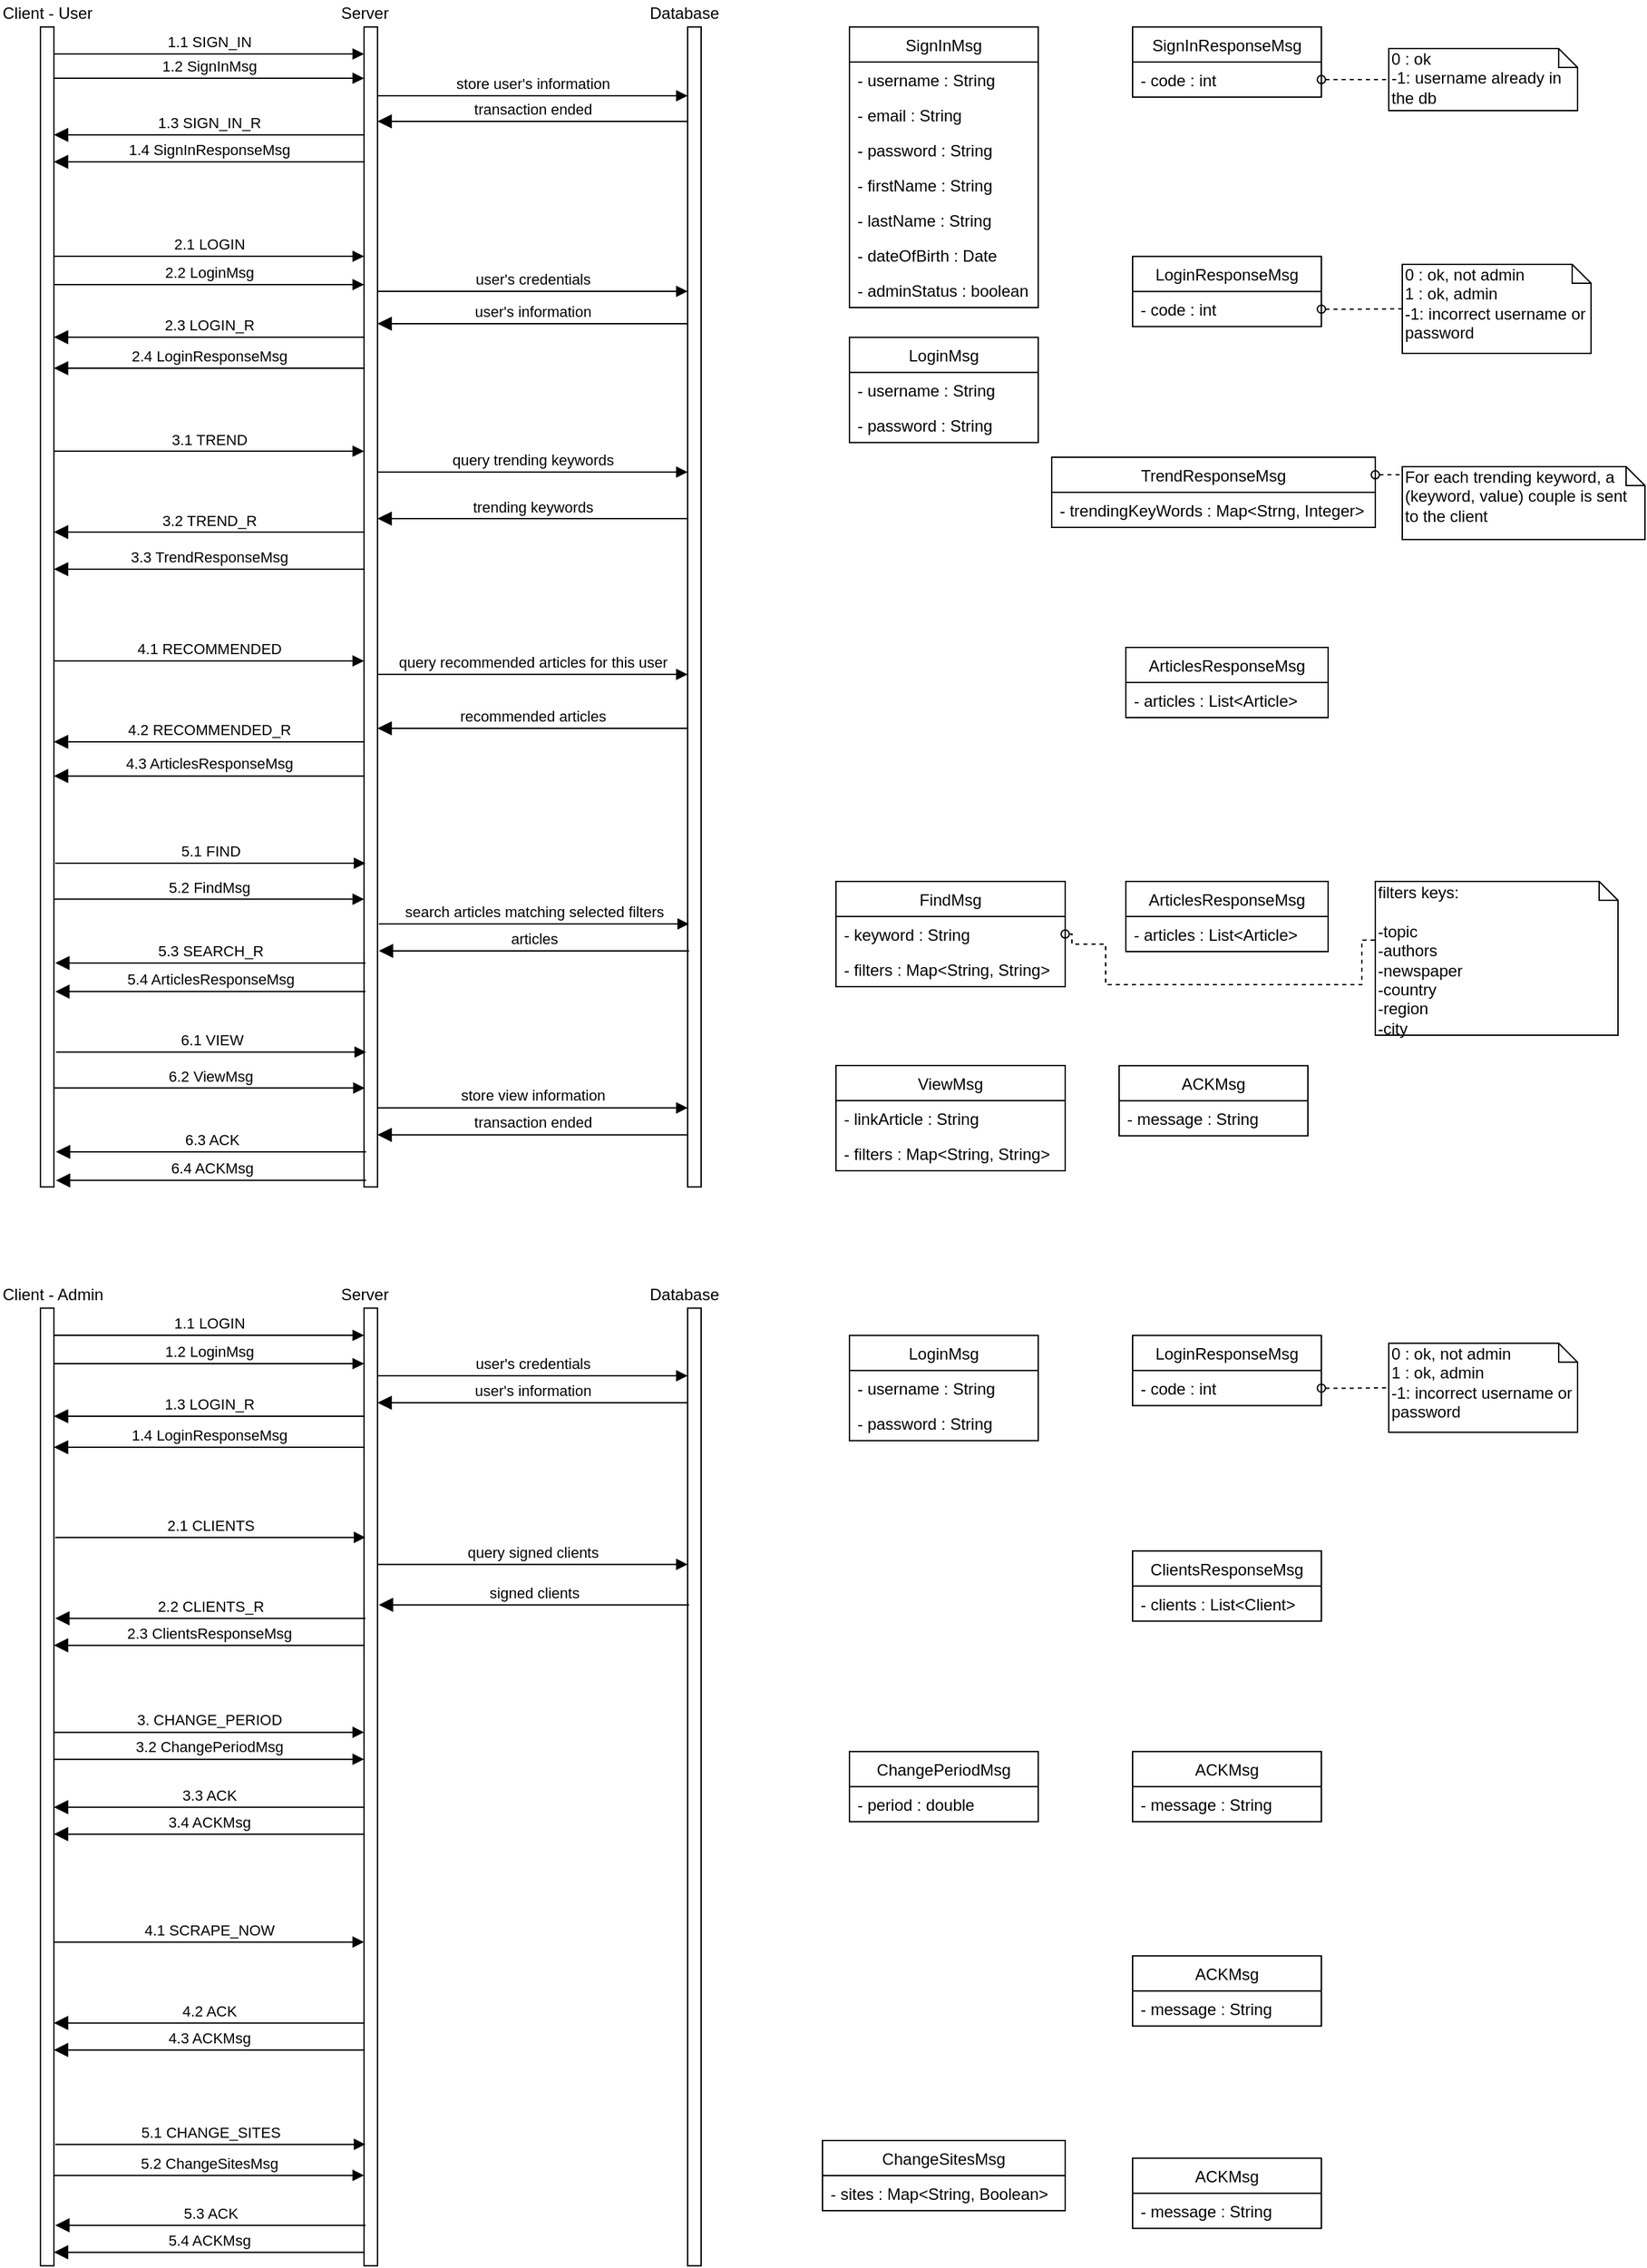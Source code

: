 <mxfile version="12.1.0" type="device" pages="1"><diagram name="Page-1" id="13e1069c-82ec-6db2-03f1-153e76fe0fe0"><mxGraphModel dx="852" dy="534" grid="1" gridSize="10" guides="1" tooltips="1" connect="1" arrows="1" fold="1" page="1" pageScale="1" pageWidth="1100" pageHeight="850" background="#ffffff" math="0" shadow="0"><root><mxCell id="0"/><mxCell id="1" parent="0"/><mxCell id="h7jsP5D9gbWnJhX_qNcJ-1" value="" style="html=1;points=[];perimeter=orthogonalPerimeter;" parent="1" vertex="1"><mxGeometry x="80" y="80" width="10" height="860" as="geometry"/></mxCell><mxCell id="h7jsP5D9gbWnJhX_qNcJ-2" value="Client - User" style="text;html=1;resizable=0;points=[];autosize=1;align=left;verticalAlign=top;spacingTop=-4;" parent="1" vertex="1"><mxGeometry x="50" y="60" width="80" height="20" as="geometry"/></mxCell><mxCell id="h7jsP5D9gbWnJhX_qNcJ-4" value="" style="html=1;points=[];perimeter=orthogonalPerimeter;" parent="1" vertex="1"><mxGeometry x="320" y="80" width="10" height="860" as="geometry"/></mxCell><mxCell id="h7jsP5D9gbWnJhX_qNcJ-5" value="Server" style="text;html=1;resizable=0;points=[];autosize=1;align=left;verticalAlign=top;spacingTop=-4;" parent="1" vertex="1"><mxGeometry x="301" y="60" width="50" height="20" as="geometry"/></mxCell><mxCell id="h7jsP5D9gbWnJhX_qNcJ-6" value="" style="html=1;points=[];perimeter=orthogonalPerimeter;" parent="1" vertex="1"><mxGeometry x="560" y="80" width="10" height="860" as="geometry"/></mxCell><mxCell id="h7jsP5D9gbWnJhX_qNcJ-7" value="Database" style="text;html=1;resizable=0;points=[];autosize=1;align=left;verticalAlign=top;spacingTop=-4;" parent="1" vertex="1"><mxGeometry x="530.167" y="60" width="70" height="20" as="geometry"/></mxCell><mxCell id="h7jsP5D9gbWnJhX_qNcJ-8" value="1.1 SIGN_IN" style="html=1;verticalAlign=bottom;startArrow=none;startFill=0;endArrow=block;startSize=8;" parent="1" edge="1"><mxGeometry width="60" relative="1" as="geometry"><mxPoint x="90" y="100" as="sourcePoint"/><mxPoint x="320" y="100" as="targetPoint"/></mxGeometry></mxCell><mxCell id="h7jsP5D9gbWnJhX_qNcJ-10" value="1.3 SIGN_IN_R" style="html=1;verticalAlign=bottom;startArrow=block;startFill=1;endArrow=none;startSize=8;endFill=0;" parent="1" edge="1"><mxGeometry width="60" relative="1" as="geometry"><mxPoint x="90" y="160" as="sourcePoint"/><mxPoint x="320" y="160" as="targetPoint"/></mxGeometry></mxCell><mxCell id="h7jsP5D9gbWnJhX_qNcJ-12" value="store user's information" style="html=1;verticalAlign=bottom;startArrow=none;startFill=0;endArrow=block;startSize=8;" parent="1" edge="1"><mxGeometry width="60" relative="1" as="geometry"><mxPoint x="330" y="131" as="sourcePoint"/><mxPoint x="560" y="131" as="targetPoint"/></mxGeometry></mxCell><mxCell id="h7jsP5D9gbWnJhX_qNcJ-20" value="2.1 LOGIN" style="html=1;verticalAlign=bottom;startArrow=none;startFill=0;endArrow=block;startSize=8;" parent="1" edge="1"><mxGeometry width="60" relative="1" as="geometry"><mxPoint x="90" y="250.0" as="sourcePoint"/><mxPoint x="320" y="250.0" as="targetPoint"/></mxGeometry></mxCell><mxCell id="h7jsP5D9gbWnJhX_qNcJ-21" value="2.3 LOGIN_R" style="html=1;verticalAlign=bottom;startArrow=block;startFill=1;endArrow=none;startSize=8;endFill=0;" parent="1" edge="1"><mxGeometry width="60" relative="1" as="geometry"><mxPoint x="90" y="310" as="sourcePoint"/><mxPoint x="320" y="310" as="targetPoint"/></mxGeometry></mxCell><mxCell id="h7jsP5D9gbWnJhX_qNcJ-22" value="user's credentials" style="html=1;verticalAlign=bottom;startArrow=none;startFill=0;endArrow=block;startSize=8;" parent="1" edge="1"><mxGeometry width="60" relative="1" as="geometry"><mxPoint x="330" y="276.0" as="sourcePoint"/><mxPoint x="560" y="276.0" as="targetPoint"/></mxGeometry></mxCell><mxCell id="h7jsP5D9gbWnJhX_qNcJ-23" value="user's information" style="html=1;verticalAlign=bottom;startArrow=block;startFill=1;endArrow=none;startSize=8;endFill=0;" parent="1" edge="1"><mxGeometry width="60" relative="1" as="geometry"><mxPoint x="330" y="300" as="sourcePoint"/><mxPoint x="560" y="300" as="targetPoint"/></mxGeometry></mxCell><mxCell id="h7jsP5D9gbWnJhX_qNcJ-25" value="transaction ended" style="html=1;verticalAlign=bottom;startArrow=block;startFill=1;endArrow=none;startSize=8;endFill=0;" parent="1" edge="1"><mxGeometry width="60" relative="1" as="geometry"><mxPoint x="330" y="150" as="sourcePoint"/><mxPoint x="560" y="150" as="targetPoint"/></mxGeometry></mxCell><mxCell id="h7jsP5D9gbWnJhX_qNcJ-26" value="3.1 TREND" style="html=1;verticalAlign=bottom;startArrow=none;startFill=0;endArrow=block;startSize=8;" parent="1" edge="1"><mxGeometry width="60" relative="1" as="geometry"><mxPoint x="90" y="394.5" as="sourcePoint"/><mxPoint x="320" y="394.5" as="targetPoint"/></mxGeometry></mxCell><mxCell id="h7jsP5D9gbWnJhX_qNcJ-27" value="3.2 TREND_R" style="html=1;verticalAlign=bottom;startArrow=block;startFill=1;endArrow=none;startSize=8;endFill=0;" parent="1" edge="1"><mxGeometry width="60" relative="1" as="geometry"><mxPoint x="90" y="454.5" as="sourcePoint"/><mxPoint x="320" y="454.5" as="targetPoint"/></mxGeometry></mxCell><mxCell id="h7jsP5D9gbWnJhX_qNcJ-28" value="query trending keywords" style="html=1;verticalAlign=bottom;startArrow=none;startFill=0;endArrow=block;startSize=8;" parent="1" edge="1"><mxGeometry width="60" relative="1" as="geometry"><mxPoint x="330" y="410" as="sourcePoint"/><mxPoint x="560" y="410" as="targetPoint"/></mxGeometry></mxCell><mxCell id="h7jsP5D9gbWnJhX_qNcJ-29" value="trending keywords" style="html=1;verticalAlign=bottom;startArrow=block;startFill=1;endArrow=none;startSize=8;endFill=0;" parent="1" edge="1"><mxGeometry width="60" relative="1" as="geometry"><mxPoint x="330" y="444.5" as="sourcePoint"/><mxPoint x="560" y="444.5" as="targetPoint"/></mxGeometry></mxCell><mxCell id="h7jsP5D9gbWnJhX_qNcJ-30" value="4.1 RECOMMENDED" style="html=1;verticalAlign=bottom;startArrow=none;startFill=0;endArrow=block;startSize=8;" parent="1" edge="1"><mxGeometry width="60" relative="1" as="geometry"><mxPoint x="90" y="550" as="sourcePoint"/><mxPoint x="320" y="550" as="targetPoint"/></mxGeometry></mxCell><mxCell id="h7jsP5D9gbWnJhX_qNcJ-31" value="4.2 RECOMMENDED_R" style="html=1;verticalAlign=bottom;startArrow=block;startFill=1;endArrow=none;startSize=8;endFill=0;" parent="1" edge="1"><mxGeometry width="60" relative="1" as="geometry"><mxPoint x="90" y="610" as="sourcePoint"/><mxPoint x="320" y="610" as="targetPoint"/></mxGeometry></mxCell><mxCell id="h7jsP5D9gbWnJhX_qNcJ-32" value="query recommended articles for this user" style="html=1;verticalAlign=bottom;startArrow=none;startFill=0;endArrow=block;startSize=8;" parent="1" edge="1"><mxGeometry width="60" relative="1" as="geometry"><mxPoint x="330" y="560" as="sourcePoint"/><mxPoint x="560" y="560" as="targetPoint"/></mxGeometry></mxCell><mxCell id="h7jsP5D9gbWnJhX_qNcJ-33" value="recommended articles" style="html=1;verticalAlign=bottom;startArrow=block;startFill=1;endArrow=none;startSize=8;endFill=0;" parent="1" edge="1"><mxGeometry width="60" relative="1" as="geometry"><mxPoint x="330" y="600" as="sourcePoint"/><mxPoint x="560" y="600" as="targetPoint"/></mxGeometry></mxCell><mxCell id="h7jsP5D9gbWnJhX_qNcJ-34" value="5.1 FIND" style="html=1;verticalAlign=bottom;startArrow=none;startFill=0;endArrow=block;startSize=8;" parent="1" edge="1"><mxGeometry width="60" relative="1" as="geometry"><mxPoint x="91" y="700" as="sourcePoint"/><mxPoint x="321" y="700" as="targetPoint"/></mxGeometry></mxCell><mxCell id="h7jsP5D9gbWnJhX_qNcJ-35" value="5.3 SEARCH_R" style="html=1;verticalAlign=bottom;startArrow=block;startFill=1;endArrow=none;startSize=8;endFill=0;" parent="1" edge="1"><mxGeometry width="60" relative="1" as="geometry"><mxPoint x="91" y="774" as="sourcePoint"/><mxPoint x="321" y="774" as="targetPoint"/></mxGeometry></mxCell><mxCell id="h7jsP5D9gbWnJhX_qNcJ-36" value="search articles matching selected filters" style="html=1;verticalAlign=bottom;startArrow=none;startFill=0;endArrow=block;startSize=8;" parent="1" edge="1"><mxGeometry width="60" relative="1" as="geometry"><mxPoint x="331" y="745" as="sourcePoint"/><mxPoint x="561" y="745" as="targetPoint"/></mxGeometry></mxCell><mxCell id="h7jsP5D9gbWnJhX_qNcJ-37" value="articles" style="html=1;verticalAlign=bottom;startArrow=block;startFill=1;endArrow=none;startSize=8;endFill=0;" parent="1" edge="1"><mxGeometry width="60" relative="1" as="geometry"><mxPoint x="331" y="765" as="sourcePoint"/><mxPoint x="561" y="765" as="targetPoint"/></mxGeometry></mxCell><mxCell id="h7jsP5D9gbWnJhX_qNcJ-39" value="" style="html=1;points=[];perimeter=orthogonalPerimeter;" parent="1" vertex="1"><mxGeometry x="80" y="1029.833" width="10" height="710" as="geometry"/></mxCell><mxCell id="h7jsP5D9gbWnJhX_qNcJ-40" value="Client - Admin" style="text;html=1;resizable=0;points=[];autosize=1;align=left;verticalAlign=top;spacingTop=-4;" parent="1" vertex="1"><mxGeometry x="50" y="1009.833" width="90" height="20" as="geometry"/></mxCell><mxCell id="h7jsP5D9gbWnJhX_qNcJ-41" value="" style="html=1;points=[];perimeter=orthogonalPerimeter;" parent="1" vertex="1"><mxGeometry x="320" y="1029.833" width="10" height="710" as="geometry"/></mxCell><mxCell id="h7jsP5D9gbWnJhX_qNcJ-42" value="Server" style="text;html=1;resizable=0;points=[];autosize=1;align=left;verticalAlign=top;spacingTop=-4;" parent="1" vertex="1"><mxGeometry x="301" y="1009.833" width="50" height="20" as="geometry"/></mxCell><mxCell id="h7jsP5D9gbWnJhX_qNcJ-43" value="" style="html=1;points=[];perimeter=orthogonalPerimeter;" parent="1" vertex="1"><mxGeometry x="560" y="1029.833" width="10" height="710" as="geometry"/></mxCell><mxCell id="h7jsP5D9gbWnJhX_qNcJ-44" value="Database" style="text;html=1;resizable=0;points=[];autosize=1;align=left;verticalAlign=top;spacingTop=-4;" parent="1" vertex="1"><mxGeometry x="530.167" y="1009.833" width="70" height="20" as="geometry"/></mxCell><mxCell id="h7jsP5D9gbWnJhX_qNcJ-53" value="3. CHANGE_PERIOD" style="html=1;verticalAlign=bottom;startArrow=none;startFill=0;endArrow=block;startSize=8;" parent="1" edge="1"><mxGeometry width="60" relative="1" as="geometry"><mxPoint x="90" y="1344.333" as="sourcePoint"/><mxPoint x="320" y="1344.333" as="targetPoint"/></mxGeometry></mxCell><mxCell id="h7jsP5D9gbWnJhX_qNcJ-54" value="3.3 ACK" style="html=1;verticalAlign=bottom;startArrow=block;startFill=1;endArrow=none;startSize=8;endFill=0;" parent="1" edge="1"><mxGeometry width="60" relative="1" as="geometry"><mxPoint x="90" y="1399.833" as="sourcePoint"/><mxPoint x="320" y="1399.833" as="targetPoint"/></mxGeometry></mxCell><mxCell id="h7jsP5D9gbWnJhX_qNcJ-57" value="4.1 SCRAPE_NOW" style="html=1;verticalAlign=bottom;startArrow=none;startFill=0;endArrow=block;startSize=8;" parent="1" edge="1"><mxGeometry width="60" relative="1" as="geometry"><mxPoint x="90" y="1499.833" as="sourcePoint"/><mxPoint x="320" y="1499.833" as="targetPoint"/></mxGeometry></mxCell><mxCell id="h7jsP5D9gbWnJhX_qNcJ-58" value="4.2 ACK" style="html=1;verticalAlign=bottom;startArrow=block;startFill=1;endArrow=none;startSize=8;endFill=0;" parent="1" edge="1"><mxGeometry width="60" relative="1" as="geometry"><mxPoint x="90" y="1559.833" as="sourcePoint"/><mxPoint x="320" y="1559.833" as="targetPoint"/></mxGeometry></mxCell><mxCell id="h7jsP5D9gbWnJhX_qNcJ-61" value="5.1 CHANGE_SITES" style="html=1;verticalAlign=bottom;startArrow=none;startFill=0;endArrow=block;startSize=8;" parent="1" edge="1"><mxGeometry width="60" relative="1" as="geometry"><mxPoint x="91" y="1649.833" as="sourcePoint"/><mxPoint x="321" y="1649.833" as="targetPoint"/></mxGeometry></mxCell><mxCell id="h7jsP5D9gbWnJhX_qNcJ-62" value="5.3 ACK" style="html=1;verticalAlign=bottom;startArrow=block;startFill=1;endArrow=none;startSize=8;endFill=0;" parent="1" edge="1"><mxGeometry width="60" relative="1" as="geometry"><mxPoint x="91" y="1709.833" as="sourcePoint"/><mxPoint x="321" y="1709.833" as="targetPoint"/></mxGeometry></mxCell><mxCell id="h7jsP5D9gbWnJhX_qNcJ-65" value="store view information" style="html=1;verticalAlign=bottom;startArrow=none;startFill=0;endArrow=block;startSize=8;" parent="1" edge="1"><mxGeometry width="60" relative="1" as="geometry"><mxPoint x="330" y="881.379" as="sourcePoint"/><mxPoint x="560" y="881.379" as="targetPoint"/></mxGeometry></mxCell><mxCell id="h7jsP5D9gbWnJhX_qNcJ-66" value="transaction ended" style="html=1;verticalAlign=bottom;startArrow=block;startFill=1;endArrow=none;startSize=8;endFill=0;" parent="1" edge="1"><mxGeometry width="60" relative="1" as="geometry"><mxPoint x="330" y="901.379" as="sourcePoint"/><mxPoint x="560" y="901.379" as="targetPoint"/></mxGeometry></mxCell><mxCell id="RF7Mz1xdwEGWquzXutwv-1" value="2.1 CLIENTS" style="html=1;verticalAlign=bottom;startArrow=none;startFill=0;endArrow=block;startSize=8;" parent="1" edge="1"><mxGeometry width="60" relative="1" as="geometry"><mxPoint x="91" y="1199.833" as="sourcePoint"/><mxPoint x="321" y="1199.833" as="targetPoint"/></mxGeometry></mxCell><mxCell id="RF7Mz1xdwEGWquzXutwv-2" value="2.2 CLIENTS_R" style="html=1;verticalAlign=bottom;startArrow=block;startFill=1;endArrow=none;startSize=8;endFill=0;" parent="1" edge="1"><mxGeometry width="60" relative="1" as="geometry"><mxPoint x="91" y="1259.833" as="sourcePoint"/><mxPoint x="321" y="1259.833" as="targetPoint"/></mxGeometry></mxCell><mxCell id="RF7Mz1xdwEGWquzXutwv-3" value="query signed clients" style="html=1;verticalAlign=bottom;startArrow=none;startFill=0;endArrow=block;startSize=8;" parent="1" edge="1"><mxGeometry width="60" relative="1" as="geometry"><mxPoint x="330" y="1219.833" as="sourcePoint"/><mxPoint x="560" y="1219.833" as="targetPoint"/></mxGeometry></mxCell><mxCell id="RF7Mz1xdwEGWquzXutwv-4" value="signed clients" style="html=1;verticalAlign=bottom;startArrow=block;startFill=1;endArrow=none;startSize=8;endFill=0;" parent="1" edge="1"><mxGeometry width="60" relative="1" as="geometry"><mxPoint x="331" y="1249.833" as="sourcePoint"/><mxPoint x="561" y="1249.833" as="targetPoint"/></mxGeometry></mxCell><mxCell id="RF7Mz1xdwEGWquzXutwv-10" value="LoginMsg" style="swimlane;fontStyle=0;childLayout=stackLayout;horizontal=1;startSize=26;fillColor=none;horizontalStack=0;resizeParent=1;resizeParentMax=0;resizeLast=0;collapsible=1;marginBottom=0;" parent="1" vertex="1"><mxGeometry x="680" y="310.167" width="140" height="78" as="geometry"><mxRectangle x="680" y="80" width="80" height="26" as="alternateBounds"/></mxGeometry></mxCell><mxCell id="RF7Mz1xdwEGWquzXutwv-11" value="- username : String" style="text;strokeColor=none;fillColor=none;align=left;verticalAlign=top;spacingLeft=4;spacingRight=4;overflow=hidden;rotatable=0;points=[[0,0.5],[1,0.5]];portConstraint=eastwest;" parent="RF7Mz1xdwEGWquzXutwv-10" vertex="1"><mxGeometry y="26" width="140" height="26" as="geometry"/></mxCell><mxCell id="RF7Mz1xdwEGWquzXutwv-12" value="- password : String" style="text;strokeColor=none;fillColor=none;align=left;verticalAlign=top;spacingLeft=4;spacingRight=4;overflow=hidden;rotatable=0;points=[[0,0.5],[1,0.5]];portConstraint=eastwest;" parent="RF7Mz1xdwEGWquzXutwv-10" vertex="1"><mxGeometry y="52" width="140" height="26" as="geometry"/></mxCell><mxCell id="RF7Mz1xdwEGWquzXutwv-14" value="LoginResponseMsg" style="swimlane;fontStyle=0;childLayout=stackLayout;horizontal=1;startSize=26;fillColor=none;horizontalStack=0;resizeParent=1;resizeParentMax=0;resizeLast=0;collapsible=1;marginBottom=0;" parent="1" vertex="1"><mxGeometry x="890" y="250.167" width="140" height="52" as="geometry"/></mxCell><mxCell id="RF7Mz1xdwEGWquzXutwv-15" value="- code : int" style="text;strokeColor=none;fillColor=none;align=left;verticalAlign=top;spacingLeft=4;spacingRight=4;overflow=hidden;rotatable=0;points=[[0,0.5],[1,0.5]];portConstraint=eastwest;" parent="RF7Mz1xdwEGWquzXutwv-14" vertex="1"><mxGeometry y="26" width="140" height="26" as="geometry"/></mxCell><mxCell id="RF7Mz1xdwEGWquzXutwv-17" value="0 : ok, not admin&lt;br&gt;1 : ok, admin&lt;br&gt;-1: incorrect username or password" style="shape=note;whiteSpace=wrap;html=1;size=14;verticalAlign=top;align=left;spacingTop=-6;" parent="1" vertex="1"><mxGeometry x="1090" y="256" width="140" height="66" as="geometry"/></mxCell><mxCell id="RF7Mz1xdwEGWquzXutwv-18" style="edgeStyle=orthogonalEdgeStyle;rounded=0;orthogonalLoop=1;jettySize=auto;html=1;endArrow=none;endFill=0;dashed=1;startArrow=oval;startFill=0;" parent="1" source="RF7Mz1xdwEGWquzXutwv-15" target="RF7Mz1xdwEGWquzXutwv-17" edge="1"><mxGeometry relative="1" as="geometry"/></mxCell><mxCell id="RF7Mz1xdwEGWquzXutwv-19" value="SignInMsg" style="swimlane;fontStyle=0;childLayout=stackLayout;horizontal=1;startSize=26;fillColor=none;horizontalStack=0;resizeParent=1;resizeParentMax=0;resizeLast=0;collapsible=1;marginBottom=0;" parent="1" vertex="1"><mxGeometry x="680" y="80" width="140" height="208" as="geometry"><mxRectangle x="680" y="80" width="80" height="26" as="alternateBounds"/></mxGeometry></mxCell><mxCell id="RF7Mz1xdwEGWquzXutwv-20" value="- username : String" style="text;strokeColor=none;fillColor=none;align=left;verticalAlign=top;spacingLeft=4;spacingRight=4;overflow=hidden;rotatable=0;points=[[0,0.5],[1,0.5]];portConstraint=eastwest;" parent="RF7Mz1xdwEGWquzXutwv-19" vertex="1"><mxGeometry y="26" width="140" height="26" as="geometry"/></mxCell><mxCell id="RF7Mz1xdwEGWquzXutwv-25" value="- email : String" style="text;strokeColor=none;fillColor=none;align=left;verticalAlign=top;spacingLeft=4;spacingRight=4;overflow=hidden;rotatable=0;points=[[0,0.5],[1,0.5]];portConstraint=eastwest;" parent="RF7Mz1xdwEGWquzXutwv-19" vertex="1"><mxGeometry y="52" width="140" height="26" as="geometry"/></mxCell><mxCell id="RF7Mz1xdwEGWquzXutwv-21" value="- password : String" style="text;strokeColor=none;fillColor=none;align=left;verticalAlign=top;spacingLeft=4;spacingRight=4;overflow=hidden;rotatable=0;points=[[0,0.5],[1,0.5]];portConstraint=eastwest;" parent="RF7Mz1xdwEGWquzXutwv-19" vertex="1"><mxGeometry y="78" width="140" height="26" as="geometry"/></mxCell><mxCell id="reRCR4adOnQ9V9Q2-3Qs-1" value="- firstName : String" style="text;strokeColor=none;fillColor=none;align=left;verticalAlign=top;spacingLeft=4;spacingRight=4;overflow=hidden;rotatable=0;points=[[0,0.5],[1,0.5]];portConstraint=eastwest;" vertex="1" parent="RF7Mz1xdwEGWquzXutwv-19"><mxGeometry y="104" width="140" height="26" as="geometry"/></mxCell><mxCell id="reRCR4adOnQ9V9Q2-3Qs-2" value="- lastName : String" style="text;strokeColor=none;fillColor=none;align=left;verticalAlign=top;spacingLeft=4;spacingRight=4;overflow=hidden;rotatable=0;points=[[0,0.5],[1,0.5]];portConstraint=eastwest;" vertex="1" parent="RF7Mz1xdwEGWquzXutwv-19"><mxGeometry y="130" width="140" height="26" as="geometry"/></mxCell><mxCell id="reRCR4adOnQ9V9Q2-3Qs-4" value="- dateOfBirth : Date" style="text;strokeColor=none;fillColor=none;align=left;verticalAlign=top;spacingLeft=4;spacingRight=4;overflow=hidden;rotatable=0;points=[[0,0.5],[1,0.5]];portConstraint=eastwest;" vertex="1" parent="RF7Mz1xdwEGWquzXutwv-19"><mxGeometry y="156" width="140" height="26" as="geometry"/></mxCell><mxCell id="reRCR4adOnQ9V9Q2-3Qs-5" value="- adminStatus : boolean" style="text;strokeColor=none;fillColor=none;align=left;verticalAlign=top;spacingLeft=4;spacingRight=4;overflow=hidden;rotatable=0;points=[[0,0.5],[1,0.5]];portConstraint=eastwest;" vertex="1" parent="RF7Mz1xdwEGWquzXutwv-19"><mxGeometry y="182" width="140" height="26" as="geometry"/></mxCell><mxCell id="RF7Mz1xdwEGWquzXutwv-22" value="SignInResponseMsg" style="swimlane;fontStyle=0;childLayout=stackLayout;horizontal=1;startSize=26;fillColor=none;horizontalStack=0;resizeParent=1;resizeParentMax=0;resizeLast=0;collapsible=1;marginBottom=0;" parent="1" vertex="1"><mxGeometry x="890" y="80" width="140" height="52" as="geometry"/></mxCell><mxCell id="RF7Mz1xdwEGWquzXutwv-23" value="- code : int" style="text;strokeColor=none;fillColor=none;align=left;verticalAlign=top;spacingLeft=4;spacingRight=4;overflow=hidden;rotatable=0;points=[[0,0.5],[1,0.5]];portConstraint=eastwest;" parent="RF7Mz1xdwEGWquzXutwv-22" vertex="1"><mxGeometry y="26" width="140" height="26" as="geometry"/></mxCell><mxCell id="RF7Mz1xdwEGWquzXutwv-24" value="0 : ok&lt;br&gt;-1: username already in the db" style="shape=note;whiteSpace=wrap;html=1;size=14;verticalAlign=top;align=left;spacingTop=-6;" parent="1" vertex="1"><mxGeometry x="1080" y="96" width="140" height="46" as="geometry"/></mxCell><mxCell id="RF7Mz1xdwEGWquzXutwv-28" value="" style="edgeStyle=orthogonalEdgeStyle;rounded=0;orthogonalLoop=1;jettySize=auto;html=1;dashed=1;startArrow=oval;startFill=0;endArrow=none;endFill=0;" parent="1" source="RF7Mz1xdwEGWquzXutwv-23" target="RF7Mz1xdwEGWquzXutwv-24" edge="1"><mxGeometry relative="1" as="geometry"/></mxCell><mxCell id="RF7Mz1xdwEGWquzXutwv-29" value="1.2 SignInMsg" style="html=1;verticalAlign=bottom;startArrow=none;startFill=0;endArrow=block;startSize=8;" parent="1" edge="1"><mxGeometry width="60" relative="1" as="geometry"><mxPoint x="90" y="118" as="sourcePoint"/><mxPoint x="320" y="118" as="targetPoint"/></mxGeometry></mxCell><mxCell id="RF7Mz1xdwEGWquzXutwv-30" value="1.4 SignInResponseMsg" style="html=1;verticalAlign=bottom;startArrow=block;startFill=1;endArrow=none;startSize=8;endFill=0;" parent="1" edge="1"><mxGeometry width="60" relative="1" as="geometry"><mxPoint x="90" y="180" as="sourcePoint"/><mxPoint x="320" y="180" as="targetPoint"/></mxGeometry></mxCell><mxCell id="RF7Mz1xdwEGWquzXutwv-31" value="2.2 LoginMsg" style="html=1;verticalAlign=bottom;startArrow=none;startFill=0;endArrow=block;startSize=8;" parent="1" edge="1"><mxGeometry width="60" relative="1" as="geometry"><mxPoint x="90" y="271" as="sourcePoint"/><mxPoint x="320" y="271" as="targetPoint"/></mxGeometry></mxCell><mxCell id="RF7Mz1xdwEGWquzXutwv-32" value="2.4 LoginResponseMsg" style="html=1;verticalAlign=bottom;startArrow=block;startFill=1;endArrow=none;startSize=8;endFill=0;" parent="1" edge="1"><mxGeometry width="60" relative="1" as="geometry"><mxPoint x="90" y="333" as="sourcePoint"/><mxPoint x="320" y="333" as="targetPoint"/></mxGeometry></mxCell><mxCell id="RF7Mz1xdwEGWquzXutwv-34" value="3.3 TrendResponseMsg" style="html=1;verticalAlign=bottom;startArrow=block;startFill=1;endArrow=none;startSize=8;endFill=0;" parent="1" edge="1"><mxGeometry width="60" relative="1" as="geometry"><mxPoint x="90" y="482" as="sourcePoint"/><mxPoint x="320" y="482" as="targetPoint"/></mxGeometry></mxCell><mxCell id="RF7Mz1xdwEGWquzXutwv-36" value="4.3 ArticlesResponseMsg" style="html=1;verticalAlign=bottom;startArrow=block;startFill=1;endArrow=none;startSize=8;endFill=0;" parent="1" edge="1"><mxGeometry width="60" relative="1" as="geometry"><mxPoint x="90" y="635.333" as="sourcePoint"/><mxPoint x="320" y="635.333" as="targetPoint"/></mxGeometry></mxCell><mxCell id="RF7Mz1xdwEGWquzXutwv-37" value="5.2 FindMsg" style="html=1;verticalAlign=bottom;startArrow=none;startFill=0;endArrow=block;startSize=8;" parent="1" edge="1"><mxGeometry width="60" relative="1" as="geometry"><mxPoint x="90" y="726.667" as="sourcePoint"/><mxPoint x="320" y="726.667" as="targetPoint"/></mxGeometry></mxCell><mxCell id="RF7Mz1xdwEGWquzXutwv-38" value="5.4 ArticlesResponseMsg" style="html=1;verticalAlign=bottom;startArrow=block;startFill=1;endArrow=none;startSize=8;endFill=0;" parent="1" edge="1"><mxGeometry width="60" relative="1" as="geometry"><mxPoint x="91" y="795.167" as="sourcePoint"/><mxPoint x="321" y="795.167" as="targetPoint"/></mxGeometry></mxCell><mxCell id="RF7Mz1xdwEGWquzXutwv-44" style="edgeStyle=orthogonalEdgeStyle;rounded=0;orthogonalLoop=1;jettySize=auto;html=1;exitX=1;exitY=0.25;exitDx=0;exitDy=0;entryX=0;entryY=0.5;entryDx=0;entryDy=0;entryPerimeter=0;dashed=1;startArrow=oval;startFill=0;endArrow=none;endFill=0;" parent="1" source="RF7Mz1xdwEGWquzXutwv-39" target="RF7Mz1xdwEGWquzXutwv-42" edge="1"><mxGeometry relative="1" as="geometry"/></mxCell><mxCell id="RF7Mz1xdwEGWquzXutwv-39" value="TrendResponseMsg" style="swimlane;fontStyle=0;childLayout=stackLayout;horizontal=1;startSize=26;fillColor=none;horizontalStack=0;resizeParent=1;resizeParentMax=0;resizeLast=0;collapsible=1;marginBottom=0;" parent="1" vertex="1"><mxGeometry x="830" y="399" width="240" height="52" as="geometry"/></mxCell><mxCell id="RF7Mz1xdwEGWquzXutwv-40" value="- trendingKeyWords : Map&lt;Strng, Integer&gt;" style="text;strokeColor=none;fillColor=none;align=left;verticalAlign=top;spacingLeft=4;spacingRight=4;overflow=hidden;rotatable=0;points=[[0,0.5],[1,0.5]];portConstraint=eastwest;" parent="RF7Mz1xdwEGWquzXutwv-39" vertex="1"><mxGeometry y="26" width="240" height="26" as="geometry"/></mxCell><mxCell id="RF7Mz1xdwEGWquzXutwv-42" value="For each trending keyword, a (keyword, value) couple is sent to the client" style="shape=note;whiteSpace=wrap;html=1;size=14;verticalAlign=top;align=left;spacingTop=-6;" parent="1" vertex="1"><mxGeometry x="1090" y="406" width="180" height="54" as="geometry"/></mxCell><mxCell id="RF7Mz1xdwEGWquzXutwv-47" value="ArticlesResponseMsg" style="swimlane;fontStyle=0;childLayout=stackLayout;horizontal=1;startSize=26;fillColor=none;horizontalStack=0;resizeParent=1;resizeParentMax=0;resizeLast=0;collapsible=1;marginBottom=0;" parent="1" vertex="1"><mxGeometry x="885" y="540" width="150" height="52" as="geometry"/></mxCell><mxCell id="RF7Mz1xdwEGWquzXutwv-48" value="- articles : List&lt;Article&gt;" style="text;strokeColor=none;fillColor=none;align=left;verticalAlign=top;spacingLeft=4;spacingRight=4;overflow=hidden;rotatable=0;points=[[0,0.5],[1,0.5]];portConstraint=eastwest;" parent="RF7Mz1xdwEGWquzXutwv-47" vertex="1"><mxGeometry y="26" width="150" height="26" as="geometry"/></mxCell><mxCell id="RF7Mz1xdwEGWquzXutwv-50" value="1.1 LOGIN" style="html=1;verticalAlign=bottom;startArrow=none;startFill=0;endArrow=block;startSize=8;" parent="1" edge="1"><mxGeometry width="60" relative="1" as="geometry"><mxPoint x="90" y="1050" as="sourcePoint"/><mxPoint x="320" y="1050" as="targetPoint"/></mxGeometry></mxCell><mxCell id="RF7Mz1xdwEGWquzXutwv-51" value="1.3 LOGIN_R" style="html=1;verticalAlign=bottom;startArrow=block;startFill=1;endArrow=none;startSize=8;endFill=0;" parent="1" edge="1"><mxGeometry width="60" relative="1" as="geometry"><mxPoint x="90" y="1110" as="sourcePoint"/><mxPoint x="320" y="1110" as="targetPoint"/></mxGeometry></mxCell><mxCell id="RF7Mz1xdwEGWquzXutwv-52" value="user's credentials" style="html=1;verticalAlign=bottom;startArrow=none;startFill=0;endArrow=block;startSize=8;" parent="1" edge="1"><mxGeometry width="60" relative="1" as="geometry"><mxPoint x="330" y="1080" as="sourcePoint"/><mxPoint x="560" y="1080" as="targetPoint"/></mxGeometry></mxCell><mxCell id="RF7Mz1xdwEGWquzXutwv-53" value="user's information" style="html=1;verticalAlign=bottom;startArrow=block;startFill=1;endArrow=none;startSize=8;endFill=0;" parent="1" edge="1"><mxGeometry width="60" relative="1" as="geometry"><mxPoint x="330" y="1100" as="sourcePoint"/><mxPoint x="560" y="1100" as="targetPoint"/></mxGeometry></mxCell><mxCell id="RF7Mz1xdwEGWquzXutwv-54" value="1.2 LoginMsg" style="html=1;verticalAlign=bottom;startArrow=none;startFill=0;endArrow=block;startSize=8;" parent="1" edge="1"><mxGeometry width="60" relative="1" as="geometry"><mxPoint x="90" y="1071" as="sourcePoint"/><mxPoint x="320" y="1071" as="targetPoint"/></mxGeometry></mxCell><mxCell id="RF7Mz1xdwEGWquzXutwv-55" value="1.4 LoginResponseMsg" style="html=1;verticalAlign=bottom;startArrow=block;startFill=1;endArrow=none;startSize=8;endFill=0;" parent="1" edge="1"><mxGeometry width="60" relative="1" as="geometry"><mxPoint x="90" y="1133" as="sourcePoint"/><mxPoint x="320" y="1133" as="targetPoint"/></mxGeometry></mxCell><mxCell id="RF7Mz1xdwEGWquzXutwv-56" value="2.3 ClientsResponseMsg" style="html=1;verticalAlign=bottom;startArrow=block;startFill=1;endArrow=none;startSize=8;endFill=0;" parent="1" edge="1"><mxGeometry width="60" relative="1" as="geometry"><mxPoint x="90" y="1279.833" as="sourcePoint"/><mxPoint x="320" y="1279.833" as="targetPoint"/></mxGeometry></mxCell><mxCell id="RF7Mz1xdwEGWquzXutwv-57" value="3.2 ChangePeriodMsg" style="html=1;verticalAlign=bottom;startArrow=none;startFill=0;endArrow=block;startSize=8;" parent="1" edge="1"><mxGeometry width="60" relative="1" as="geometry"><mxPoint x="90" y="1364.333" as="sourcePoint"/><mxPoint x="320" y="1364.333" as="targetPoint"/></mxGeometry></mxCell><mxCell id="RF7Mz1xdwEGWquzXutwv-58" value="3.4 ACKMsg" style="html=1;verticalAlign=bottom;startArrow=block;startFill=1;endArrow=none;startSize=8;endFill=0;" parent="1" edge="1"><mxGeometry width="60" relative="1" as="geometry"><mxPoint x="90" y="1419.833" as="sourcePoint"/><mxPoint x="320" y="1419.833" as="targetPoint"/></mxGeometry></mxCell><mxCell id="RF7Mz1xdwEGWquzXutwv-59" value="4.3 ACKMsg" style="html=1;verticalAlign=bottom;startArrow=block;startFill=1;endArrow=none;startSize=8;endFill=0;" parent="1" edge="1"><mxGeometry width="60" relative="1" as="geometry"><mxPoint x="90" y="1579.833" as="sourcePoint"/><mxPoint x="320" y="1579.833" as="targetPoint"/></mxGeometry></mxCell><mxCell id="RF7Mz1xdwEGWquzXutwv-60" value="5.4 ACKMsg" style="html=1;verticalAlign=bottom;startArrow=block;startFill=1;endArrow=none;startSize=8;endFill=0;" parent="1" edge="1"><mxGeometry width="60" relative="1" as="geometry"><mxPoint x="90" y="1729.833" as="sourcePoint"/><mxPoint x="320" y="1729.833" as="targetPoint"/></mxGeometry></mxCell><mxCell id="RF7Mz1xdwEGWquzXutwv-61" value="ViewMsg" style="swimlane;fontStyle=0;childLayout=stackLayout;horizontal=1;startSize=26;fillColor=none;horizontalStack=0;resizeParent=1;resizeParentMax=0;resizeLast=0;collapsible=1;marginBottom=0;" parent="1" vertex="1"><mxGeometry x="670" y="850" width="170" height="78" as="geometry"/></mxCell><mxCell id="RF7Mz1xdwEGWquzXutwv-62" value="- linkArticle : String" style="text;strokeColor=none;fillColor=none;align=left;verticalAlign=top;spacingLeft=4;spacingRight=4;overflow=hidden;rotatable=0;points=[[0,0.5],[1,0.5]];portConstraint=eastwest;" parent="RF7Mz1xdwEGWquzXutwv-61" vertex="1"><mxGeometry y="26" width="170" height="26" as="geometry"/></mxCell><mxCell id="RF7Mz1xdwEGWquzXutwv-63" value="- filters : Map&lt;String, String&gt;" style="text;strokeColor=none;fillColor=none;align=left;verticalAlign=top;spacingLeft=4;spacingRight=4;overflow=hidden;rotatable=0;points=[[0,0.5],[1,0.5]];portConstraint=eastwest;" parent="RF7Mz1xdwEGWquzXutwv-61" vertex="1"><mxGeometry y="52" width="170" height="26" as="geometry"/></mxCell><mxCell id="RF7Mz1xdwEGWquzXutwv-68" value="ArticlesResponseMsg" style="swimlane;fontStyle=0;childLayout=stackLayout;horizontal=1;startSize=26;fillColor=none;horizontalStack=0;resizeParent=1;resizeParentMax=0;resizeLast=0;collapsible=1;marginBottom=0;" parent="1" vertex="1"><mxGeometry x="885" y="713.448" width="150" height="52" as="geometry"/></mxCell><mxCell id="RF7Mz1xdwEGWquzXutwv-69" value="- articles : List&lt;Article&gt;" style="text;strokeColor=none;fillColor=none;align=left;verticalAlign=top;spacingLeft=4;spacingRight=4;overflow=hidden;rotatable=0;points=[[0,0.5],[1,0.5]];portConstraint=eastwest;" parent="RF7Mz1xdwEGWquzXutwv-68" vertex="1"><mxGeometry y="26" width="150" height="26" as="geometry"/></mxCell><mxCell id="RF7Mz1xdwEGWquzXutwv-76" value="LoginMsg" style="swimlane;fontStyle=0;childLayout=stackLayout;horizontal=1;startSize=26;fillColor=none;horizontalStack=0;resizeParent=1;resizeParentMax=0;resizeLast=0;collapsible=1;marginBottom=0;" parent="1" vertex="1"><mxGeometry x="680" y="1050.167" width="140" height="78" as="geometry"><mxRectangle x="680" y="80" width="80" height="26" as="alternateBounds"/></mxGeometry></mxCell><mxCell id="RF7Mz1xdwEGWquzXutwv-77" value="- username : String" style="text;strokeColor=none;fillColor=none;align=left;verticalAlign=top;spacingLeft=4;spacingRight=4;overflow=hidden;rotatable=0;points=[[0,0.5],[1,0.5]];portConstraint=eastwest;" parent="RF7Mz1xdwEGWquzXutwv-76" vertex="1"><mxGeometry y="26" width="140" height="26" as="geometry"/></mxCell><mxCell id="RF7Mz1xdwEGWquzXutwv-78" value="- password : String" style="text;strokeColor=none;fillColor=none;align=left;verticalAlign=top;spacingLeft=4;spacingRight=4;overflow=hidden;rotatable=0;points=[[0,0.5],[1,0.5]];portConstraint=eastwest;" parent="RF7Mz1xdwEGWquzXutwv-76" vertex="1"><mxGeometry y="52" width="140" height="26" as="geometry"/></mxCell><mxCell id="RF7Mz1xdwEGWquzXutwv-79" value="LoginResponseMsg" style="swimlane;fontStyle=0;childLayout=stackLayout;horizontal=1;startSize=26;fillColor=none;horizontalStack=0;resizeParent=1;resizeParentMax=0;resizeLast=0;collapsible=1;marginBottom=0;" parent="1" vertex="1"><mxGeometry x="890" y="1050.167" width="140" height="52" as="geometry"/></mxCell><mxCell id="RF7Mz1xdwEGWquzXutwv-80" value="- code : int" style="text;strokeColor=none;fillColor=none;align=left;verticalAlign=top;spacingLeft=4;spacingRight=4;overflow=hidden;rotatable=0;points=[[0,0.5],[1,0.5]];portConstraint=eastwest;" parent="RF7Mz1xdwEGWquzXutwv-79" vertex="1"><mxGeometry y="26" width="140" height="26" as="geometry"/></mxCell><mxCell id="RF7Mz1xdwEGWquzXutwv-82" style="edgeStyle=orthogonalEdgeStyle;rounded=0;orthogonalLoop=1;jettySize=auto;html=1;endArrow=none;endFill=0;dashed=1;startArrow=oval;startFill=0;" parent="1" source="RF7Mz1xdwEGWquzXutwv-80" target="5_9x7CFxWd6v7bz8YjEJ-1" edge="1"><mxGeometry relative="1" as="geometry"><mxPoint x="1080" y="1089.167" as="targetPoint"/></mxGeometry></mxCell><mxCell id="RF7Mz1xdwEGWquzXutwv-83" value="ClientsResponseMsg" style="swimlane;fontStyle=0;childLayout=stackLayout;horizontal=1;startSize=26;fillColor=none;horizontalStack=0;resizeParent=1;resizeParentMax=0;resizeLast=0;collapsible=1;marginBottom=0;" parent="1" vertex="1"><mxGeometry x="890" y="1209.882" width="140" height="52" as="geometry"/></mxCell><mxCell id="RF7Mz1xdwEGWquzXutwv-85" value="- clients : List&lt;Client&gt;" style="text;strokeColor=none;fillColor=none;align=left;verticalAlign=top;spacingLeft=4;spacingRight=4;overflow=hidden;rotatable=0;points=[[0,0.5],[1,0.5]];portConstraint=eastwest;" parent="RF7Mz1xdwEGWquzXutwv-83" vertex="1"><mxGeometry y="26" width="140" height="26" as="geometry"/></mxCell><mxCell id="RF7Mz1xdwEGWquzXutwv-87" value="ChangePeriodMsg" style="swimlane;fontStyle=0;childLayout=stackLayout;horizontal=1;startSize=26;fillColor=none;horizontalStack=0;resizeParent=1;resizeParentMax=0;resizeLast=0;collapsible=1;marginBottom=0;" parent="1" vertex="1"><mxGeometry x="680" y="1358.667" width="140" height="52" as="geometry"/></mxCell><mxCell id="RF7Mz1xdwEGWquzXutwv-88" value="- period : double" style="text;strokeColor=none;fillColor=none;align=left;verticalAlign=top;spacingLeft=4;spacingRight=4;overflow=hidden;rotatable=0;points=[[0,0.5],[1,0.5]];portConstraint=eastwest;" parent="RF7Mz1xdwEGWquzXutwv-87" vertex="1"><mxGeometry y="26" width="140" height="26" as="geometry"/></mxCell><mxCell id="RF7Mz1xdwEGWquzXutwv-89" value="ACKMsg" style="swimlane;fontStyle=0;childLayout=stackLayout;horizontal=1;startSize=26;fillColor=none;horizontalStack=0;resizeParent=1;resizeParentMax=0;resizeLast=0;collapsible=1;marginBottom=0;" parent="1" vertex="1"><mxGeometry x="890" y="1358.667" width="140" height="52" as="geometry"/></mxCell><mxCell id="RF7Mz1xdwEGWquzXutwv-90" value="- message : String" style="text;strokeColor=none;fillColor=none;align=left;verticalAlign=top;spacingLeft=4;spacingRight=4;overflow=hidden;rotatable=0;points=[[0,0.5],[1,0.5]];portConstraint=eastwest;" parent="RF7Mz1xdwEGWquzXutwv-89" vertex="1"><mxGeometry y="26" width="140" height="26" as="geometry"/></mxCell><mxCell id="RF7Mz1xdwEGWquzXutwv-91" value="ACKMsg" style="swimlane;fontStyle=0;childLayout=stackLayout;horizontal=1;startSize=26;fillColor=none;horizontalStack=0;resizeParent=1;resizeParentMax=0;resizeLast=0;collapsible=1;marginBottom=0;" parent="1" vertex="1"><mxGeometry x="890" y="1510.167" width="140" height="52" as="geometry"/></mxCell><mxCell id="RF7Mz1xdwEGWquzXutwv-92" value="- message : String" style="text;strokeColor=none;fillColor=none;align=left;verticalAlign=top;spacingLeft=4;spacingRight=4;overflow=hidden;rotatable=0;points=[[0,0.5],[1,0.5]];portConstraint=eastwest;" parent="RF7Mz1xdwEGWquzXutwv-91" vertex="1"><mxGeometry y="26" width="140" height="26" as="geometry"/></mxCell><mxCell id="RF7Mz1xdwEGWquzXutwv-93" value="ACKMsg" style="swimlane;fontStyle=0;childLayout=stackLayout;horizontal=1;startSize=26;fillColor=none;horizontalStack=0;resizeParent=1;resizeParentMax=0;resizeLast=0;collapsible=1;marginBottom=0;" parent="1" vertex="1"><mxGeometry x="890" y="1660.167" width="140" height="52" as="geometry"/></mxCell><mxCell id="RF7Mz1xdwEGWquzXutwv-94" value="- message : String" style="text;strokeColor=none;fillColor=none;align=left;verticalAlign=top;spacingLeft=4;spacingRight=4;overflow=hidden;rotatable=0;points=[[0,0.5],[1,0.5]];portConstraint=eastwest;" parent="RF7Mz1xdwEGWquzXutwv-93" vertex="1"><mxGeometry y="26" width="140" height="26" as="geometry"/></mxCell><mxCell id="RF7Mz1xdwEGWquzXutwv-95" value="ChangeSitesMsg" style="swimlane;fontStyle=0;childLayout=stackLayout;horizontal=1;startSize=26;fillColor=none;horizontalStack=0;resizeParent=1;resizeParentMax=0;resizeLast=0;collapsible=1;marginBottom=0;" parent="1" vertex="1"><mxGeometry x="660" y="1647" width="180" height="52" as="geometry"/></mxCell><mxCell id="RF7Mz1xdwEGWquzXutwv-97" value="- sites : Map&lt;String, Boolean&gt;" style="text;strokeColor=none;fillColor=none;align=left;verticalAlign=top;spacingLeft=4;spacingRight=4;overflow=hidden;rotatable=0;points=[[0,0.5],[1,0.5]];portConstraint=eastwest;" parent="RF7Mz1xdwEGWquzXutwv-95" vertex="1"><mxGeometry y="26" width="180" height="26" as="geometry"/></mxCell><mxCell id="RF7Mz1xdwEGWquzXutwv-99" value="5.2 ChangeSitesMsg" style="html=1;verticalAlign=bottom;startArrow=none;startFill=0;endArrow=block;startSize=8;" parent="1" edge="1"><mxGeometry width="60" relative="1" as="geometry"><mxPoint x="90" y="1672.833" as="sourcePoint"/><mxPoint x="320" y="1672.833" as="targetPoint"/></mxGeometry></mxCell><mxCell id="5_9x7CFxWd6v7bz8YjEJ-1" value="0 : ok, not admin&lt;br&gt;1 : ok, admin&lt;br&gt;-1: incorrect username or password" style="shape=note;whiteSpace=wrap;html=1;size=14;verticalAlign=top;align=left;spacingTop=-6;" parent="1" vertex="1"><mxGeometry x="1080" y="1055.929" width="140" height="66" as="geometry"/></mxCell><mxCell id="reRCR4adOnQ9V9Q2-3Qs-7" style="edgeStyle=orthogonalEdgeStyle;rounded=0;orthogonalLoop=1;jettySize=auto;html=1;exitX=1;exitY=0.5;exitDx=0;exitDy=0;entryX=0;entryY=0.5;entryDx=0;entryDy=0;entryPerimeter=0;dashed=1;startArrow=oval;startFill=0;endArrow=none;endFill=0;" edge="1" parent="1" target="reRCR4adOnQ9V9Q2-3Qs-8" source="reRCR4adOnQ9V9Q2-3Qs-18"><mxGeometry relative="1" as="geometry"><mxPoint x="1060" y="736" as="sourcePoint"/><Array as="points"><mxPoint x="845" y="760"/><mxPoint x="870" y="760"/><mxPoint x="870" y="790"/><mxPoint x="1060" y="790"/><mxPoint x="1060" y="757"/><mxPoint x="1070" y="757"/></Array></mxGeometry></mxCell><mxCell id="reRCR4adOnQ9V9Q2-3Qs-8" value="filters keys:&lt;br&gt;&lt;br&gt;-topic&lt;br&gt;-authors&lt;br&gt;-newspaper&lt;br&gt;-country&lt;br&gt;-region&lt;br&gt;-city" style="shape=note;whiteSpace=wrap;html=1;size=14;verticalAlign=top;align=left;spacingTop=-6;" vertex="1" parent="1"><mxGeometry x="1070" y="713.5" width="180" height="114" as="geometry"/></mxCell><mxCell id="reRCR4adOnQ9V9Q2-3Qs-11" value="6.1 VIEW" style="html=1;verticalAlign=bottom;startArrow=none;startFill=0;endArrow=block;startSize=8;" edge="1" parent="1"><mxGeometry width="60" relative="1" as="geometry"><mxPoint x="91.5" y="840" as="sourcePoint"/><mxPoint x="321.5" y="840" as="targetPoint"/></mxGeometry></mxCell><mxCell id="reRCR4adOnQ9V9Q2-3Qs-12" value="6.3 ACK" style="html=1;verticalAlign=bottom;startArrow=block;startFill=1;endArrow=none;startSize=8;endFill=0;" edge="1" parent="1"><mxGeometry width="60" relative="1" as="geometry"><mxPoint x="91.5" y="914" as="sourcePoint"/><mxPoint x="321.5" y="914" as="targetPoint"/></mxGeometry></mxCell><mxCell id="reRCR4adOnQ9V9Q2-3Qs-15" value="6.2 ViewMsg" style="html=1;verticalAlign=bottom;startArrow=none;startFill=0;endArrow=block;startSize=8;" edge="1" parent="1"><mxGeometry width="60" relative="1" as="geometry"><mxPoint x="90.5" y="866.667" as="sourcePoint"/><mxPoint x="320.5" y="866.667" as="targetPoint"/></mxGeometry></mxCell><mxCell id="reRCR4adOnQ9V9Q2-3Qs-16" value="6.4 ACKMsg" style="html=1;verticalAlign=bottom;startArrow=block;startFill=1;endArrow=none;startSize=8;endFill=0;" edge="1" parent="1"><mxGeometry width="60" relative="1" as="geometry"><mxPoint x="91.5" y="935.167" as="sourcePoint"/><mxPoint x="321.5" y="935.167" as="targetPoint"/></mxGeometry></mxCell><mxCell id="reRCR4adOnQ9V9Q2-3Qs-17" value="FindMsg" style="swimlane;fontStyle=0;childLayout=stackLayout;horizontal=1;startSize=26;fillColor=none;horizontalStack=0;resizeParent=1;resizeParentMax=0;resizeLast=0;collapsible=1;marginBottom=0;" vertex="1" parent="1"><mxGeometry x="670" y="713.5" width="170" height="78" as="geometry"/></mxCell><mxCell id="reRCR4adOnQ9V9Q2-3Qs-18" value="- keyword : String" style="text;strokeColor=none;fillColor=none;align=left;verticalAlign=top;spacingLeft=4;spacingRight=4;overflow=hidden;rotatable=0;points=[[0,0.5],[1,0.5]];portConstraint=eastwest;" vertex="1" parent="reRCR4adOnQ9V9Q2-3Qs-17"><mxGeometry y="26" width="170" height="26" as="geometry"/></mxCell><mxCell id="reRCR4adOnQ9V9Q2-3Qs-19" value="- filters : Map&lt;String, String&gt;" style="text;strokeColor=none;fillColor=none;align=left;verticalAlign=top;spacingLeft=4;spacingRight=4;overflow=hidden;rotatable=0;points=[[0,0.5],[1,0.5]];portConstraint=eastwest;" vertex="1" parent="reRCR4adOnQ9V9Q2-3Qs-17"><mxGeometry y="52" width="170" height="26" as="geometry"/></mxCell><mxCell id="reRCR4adOnQ9V9Q2-3Qs-22" value="ACKMsg" style="swimlane;fontStyle=0;childLayout=stackLayout;horizontal=1;startSize=26;fillColor=none;horizontalStack=0;resizeParent=1;resizeParentMax=0;resizeLast=0;collapsible=1;marginBottom=0;" vertex="1" parent="1"><mxGeometry x="880" y="850.167" width="140" height="52" as="geometry"/></mxCell><mxCell id="reRCR4adOnQ9V9Q2-3Qs-23" value="- message : String" style="text;strokeColor=none;fillColor=none;align=left;verticalAlign=top;spacingLeft=4;spacingRight=4;overflow=hidden;rotatable=0;points=[[0,0.5],[1,0.5]];portConstraint=eastwest;" vertex="1" parent="reRCR4adOnQ9V9Q2-3Qs-22"><mxGeometry y="26" width="140" height="26" as="geometry"/></mxCell></root></mxGraphModel></diagram></mxfile>